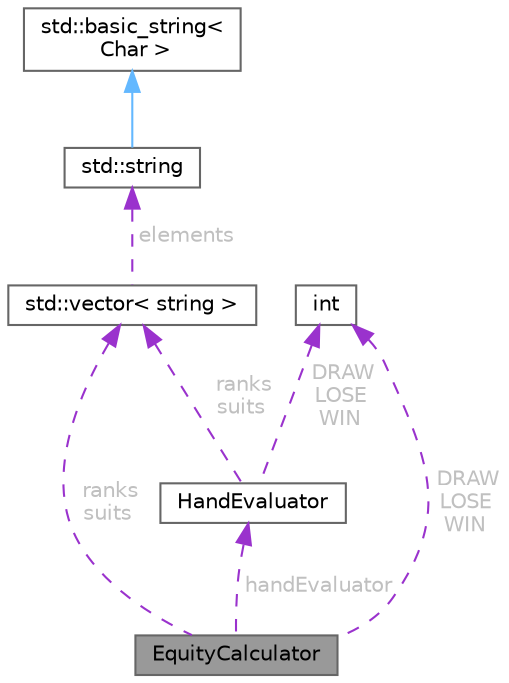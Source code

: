 digraph "EquityCalculator"
{
 // INTERACTIVE_SVG=YES
 // LATEX_PDF_SIZE
  bgcolor="transparent";
  edge [fontname=Helvetica,fontsize=10,labelfontname=Helvetica,labelfontsize=10];
  node [fontname=Helvetica,fontsize=10,shape=box,height=0.2,width=0.4];
  Node1 [id="Node000001",label="EquityCalculator",height=0.2,width=0.4,color="gray40", fillcolor="grey60", style="filled", fontcolor="black",tooltip="Calculates the equity (winning probability) of a poker hand against multiple opponents."];
  Node2 -> Node1 [id="edge1_Node000001_Node000002",dir="back",color="darkorchid3",style="dashed",tooltip=" ",label=" handEvaluator",fontcolor="grey" ];
  Node2 [id="Node000002",label="HandEvaluator",height=0.2,width=0.4,color="gray40", fillcolor="white", style="filled",URL="$class_hand_evaluator.html",tooltip="Evaluates poker hands and determines winners, draws, or losses."];
  Node3 -> Node2 [id="edge2_Node000002_Node000003",dir="back",color="darkorchid3",style="dashed",tooltip=" ",label=" ranks\nsuits",fontcolor="grey" ];
  Node3 [id="Node000003",label="std::vector\< string \>",height=0.2,width=0.4,color="gray40", fillcolor="white", style="filled",tooltip=" "];
  Node4 -> Node3 [id="edge3_Node000003_Node000004",dir="back",color="darkorchid3",style="dashed",tooltip=" ",label=" elements",fontcolor="grey" ];
  Node4 [id="Node000004",label="std::string",height=0.2,width=0.4,color="gray40", fillcolor="white", style="filled",tooltip=" "];
  Node5 -> Node4 [id="edge4_Node000004_Node000005",dir="back",color="steelblue1",style="solid",tooltip=" "];
  Node5 [id="Node000005",label="std::basic_string\<\l Char \>",height=0.2,width=0.4,color="gray40", fillcolor="white", style="filled",tooltip=" "];
  Node6 -> Node2 [id="edge5_Node000002_Node000006",dir="back",color="darkorchid3",style="dashed",tooltip=" ",label=" DRAW\nLOSE\nWIN",fontcolor="grey" ];
  Node6 [id="Node000006",label="int",height=0.2,width=0.4,color="gray40", fillcolor="white", style="filled",tooltip=" "];
  Node3 -> Node1 [id="edge6_Node000001_Node000003",dir="back",color="darkorchid3",style="dashed",tooltip=" ",label=" ranks\nsuits",fontcolor="grey" ];
  Node6 -> Node1 [id="edge7_Node000001_Node000006",dir="back",color="darkorchid3",style="dashed",tooltip=" ",label=" DRAW\nLOSE\nWIN",fontcolor="grey" ];
}
